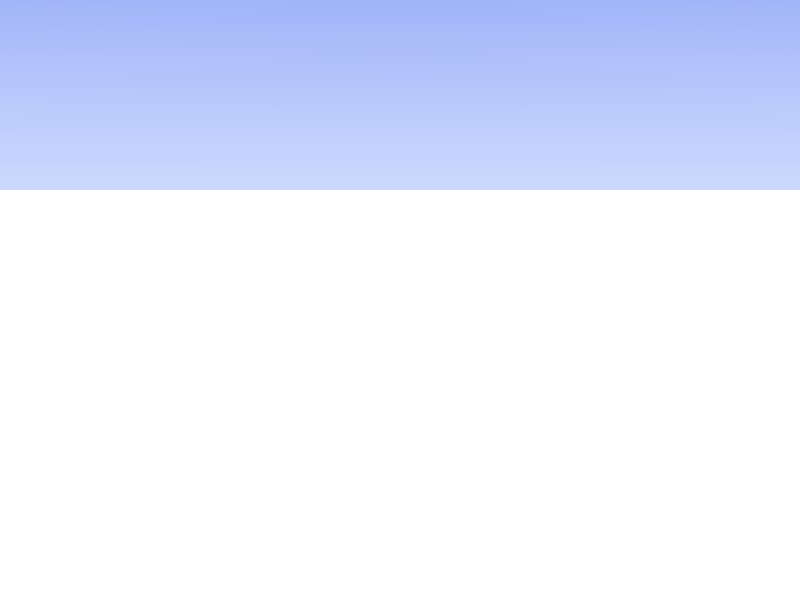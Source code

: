 // Persistence Of Vision Ray Tracer Scene Description File
// -------------------------------------------------------
// File: @(#)tutorial01.pov
// Desciption: mechanics simulation tutorial scene 1
// Creation Date: $ 07 Oct 2002, 12:38:51 $
// Last modified: $ 23 Feb 2005, 21:02:26 $
// Author: chris_hormann@gmx.de
//
//
// -w320 -h240 +a0.3

#version 3.5;

global_settings {
  assumed_gamma 1.0
}

// ----------------------------------------

camera {
  location  <-6.0, -16.0, 1.6>*0.6
  up z
  sky z
  look_at   <0.0, 0.0, 0.2>
  angle 30
}

light_source {
  <2000, -3000, 2700>
  color rgb <1.7, 1.5, 1.2>
}

sky_sphere {
  pigment {
    gradient z
    color_map {
      [0.0 rgb <0.6,0.7,1.0>]
      [0.2 rgb <0.2,0.3,0.9>]
    }
  }
}

// ----------------------------------------

#declare T_Env=
  texture {
    pigment { color rgb 1.5 }
    finish { ambient 0.05 diffuse 0.6 }
  }


plane {
  z, 0
  texture { T_Env }
}

// ----------------------------------------

